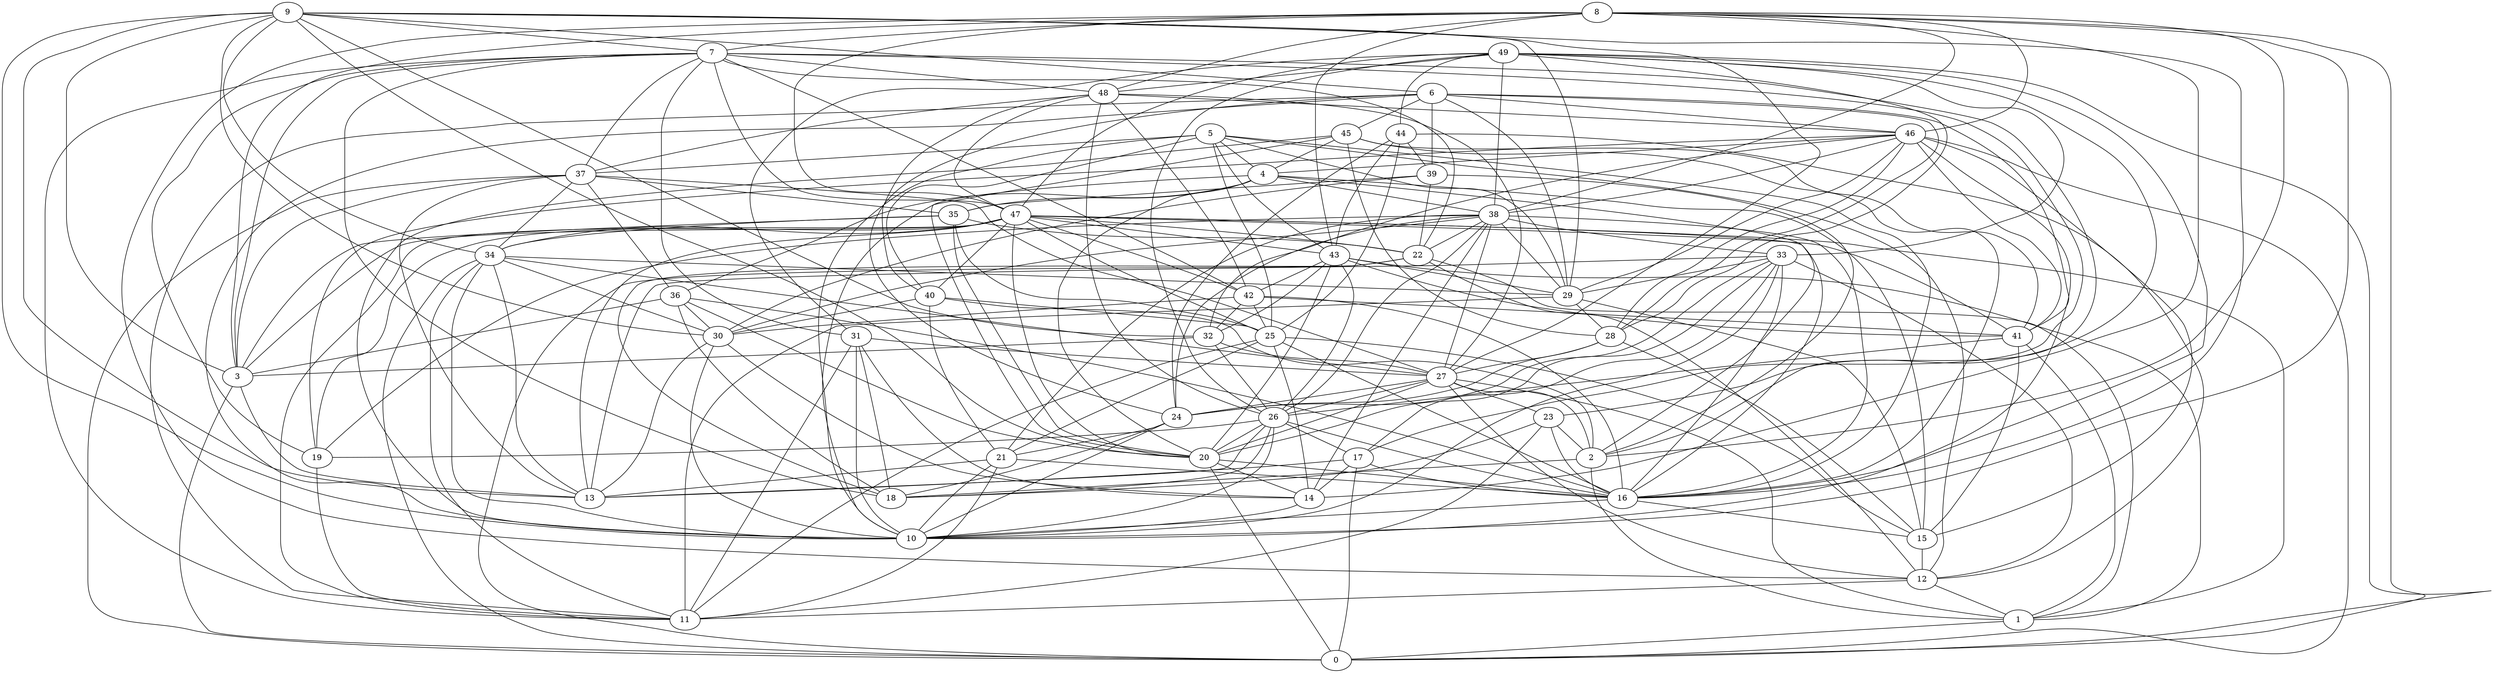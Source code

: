 digraph GG_graph {

subgraph G_graph {
edge [color = black]
"48" -> "26" [dir = none]
"48" -> "46" [dir = none]
"48" -> "42" [dir = none]
"15" -> "12" [dir = none]
"9" -> "16" [dir = none]
"9" -> "29" [dir = none]
"9" -> "30" [dir = none]
"31" -> "10" [dir = none]
"31" -> "27" [dir = none]
"27" -> "12" [dir = none]
"35" -> "25" [dir = none]
"24" -> "10" [dir = none]
"23" -> "2" [dir = none]
"23" -> "18" [dir = none]
"21" -> "11" [dir = none]
"21" -> "10" [dir = none]
"8" -> "3" [dir = none]
"8" -> "43" [dir = none]
"8" -> "10" [dir = none]
"38" -> "19" [dir = none]
"38" -> "27" [dir = none]
"38" -> "24" [dir = none]
"38" -> "29" [dir = none]
"38" -> "14" [dir = none]
"20" -> "16" [dir = none]
"20" -> "14" [dir = none]
"37" -> "13" [dir = none]
"37" -> "3" [dir = none]
"37" -> "34" [dir = none]
"26" -> "13" [dir = none]
"26" -> "16" [dir = none]
"26" -> "10" [dir = none]
"22" -> "1" [dir = none]
"36" -> "3" [dir = none]
"1" -> "0" [dir = none]
"39" -> "22" [dir = none]
"43" -> "32" [dir = none]
"43" -> "1" [dir = none]
"42" -> "30" [dir = none]
"42" -> "32" [dir = none]
"49" -> "26" [dir = none]
"49" -> "38" [dir = none]
"49" -> "47" [dir = none]
"49" -> "23" [dir = none]
"49" -> "48" [dir = none]
"49" -> "33" [dir = none]
"2" -> "18" [dir = none]
"46" -> "19" [dir = none]
"46" -> "4" [dir = none]
"46" -> "10" [dir = none]
"46" -> "29" [dir = none]
"46" -> "28" [dir = none]
"46" -> "32" [dir = none]
"46" -> "41" [dir = none]
"41" -> "1" [dir = none]
"28" -> "15" [dir = none]
"7" -> "47" [dir = none]
"7" -> "18" [dir = none]
"7" -> "17" [dir = none]
"44" -> "25" [dir = none]
"44" -> "43" [dir = none]
"44" -> "24" [dir = none]
"44" -> "39" [dir = none]
"33" -> "16" [dir = none]
"34" -> "27" [dir = none]
"34" -> "0" [dir = none]
"34" -> "29" [dir = none]
"6" -> "24" [dir = none]
"6" -> "29" [dir = none]
"6" -> "46" [dir = none]
"45" -> "28" [dir = none]
"45" -> "4" [dir = none]
"30" -> "14" [dir = none]
"47" -> "22" [dir = none]
"47" -> "16" [dir = none]
"47" -> "43" [dir = none]
"47" -> "19" [dir = none]
"47" -> "1" [dir = none]
"47" -> "3" [dir = none]
"47" -> "41" [dir = none]
"47" -> "13" [dir = none]
"47" -> "34" [dir = none]
"47" -> "40" [dir = none]
"47" -> "11" [dir = none]
"16" -> "15" [dir = none]
"29" -> "11" [dir = none]
"29" -> "28" [dir = none]
"17" -> "0" [dir = none]
"40" -> "30" [dir = none]
"40" -> "2" [dir = none]
"5" -> "40" [dir = none]
"5" -> "10" [dir = none]
"5" -> "16" [dir = none]
"5" -> "25" [dir = none]
"5" -> "4" [dir = none]
"4" -> "36" [dir = none]
"4" -> "35" [dir = none]
"4" -> "2" [dir = none]
"7" -> "22" [dir = none]
"26" -> "18" [dir = none]
"8" -> "0" [dir = none]
"9" -> "10" [dir = none]
"33" -> "17" [dir = none]
"9" -> "13" [dir = none]
"12" -> "1" [dir = none]
"22" -> "0" [dir = none]
"25" -> "21" [dir = none]
"9" -> "34" [dir = none]
"42" -> "25" [dir = none]
"30" -> "13" [dir = none]
"48" -> "40" [dir = none]
"23" -> "11" [dir = none]
"5" -> "29" [dir = none]
"38" -> "30" [dir = none]
"17" -> "14" [dir = none]
"9" -> "27" [dir = none]
"47" -> "25" [dir = none]
"35" -> "20" [dir = none]
"37" -> "0" [dir = none]
"5" -> "37" [dir = none]
"36" -> "30" [dir = none]
"40" -> "21" [dir = none]
"4" -> "38" [dir = none]
"36" -> "16" [dir = none]
"39" -> "2" [dir = none]
"14" -> "10" [dir = none]
"4" -> "15" [dir = none]
"7" -> "48" [dir = none]
"34" -> "10" [dir = none]
"33" -> "13" [dir = none]
"45" -> "41" [dir = none]
"25" -> "15" [dir = none]
"35" -> "22" [dir = none]
"36" -> "20" [dir = none]
"38" -> "16" [dir = none]
"7" -> "19" [dir = none]
"19" -> "11" [dir = none]
"28" -> "24" [dir = none]
"6" -> "28" [dir = none]
"9" -> "7" [dir = none]
"39" -> "35" [dir = none]
"5" -> "43" [dir = none]
"6" -> "39" [dir = none]
"34" -> "30" [dir = none]
"39" -> "30" [dir = none]
"33" -> "10" [dir = none]
"38" -> "21" [dir = none]
"7" -> "37" [dir = none]
"46" -> "0" [dir = none]
"41" -> "15" [dir = none]
"8" -> "7" [dir = none]
"38" -> "26" [dir = none]
"7" -> "3" [dir = none]
"29" -> "15" [dir = none]
"37" -> "27" [dir = none]
"26" -> "19" [dir = none]
"16" -> "10" [dir = none]
"2" -> "1" [dir = none]
"37" -> "36" [dir = none]
"32" -> "26" [dir = none]
"9" -> "6" [dir = none]
"4" -> "10" [dir = none]
"12" -> "11" [dir = none]
"49" -> "0" [dir = none]
"5" -> "12" [dir = none]
"22" -> "12" [dir = none]
"31" -> "18" [dir = none]
"47" -> "20" [dir = none]
"25" -> "16" [dir = none]
"47" -> "42" [dir = none]
"17" -> "16" [dir = none]
"33" -> "12" [dir = none]
"8" -> "14" [dir = none]
"27" -> "26" [dir = none]
"27" -> "2" [dir = none]
"31" -> "14" [dir = none]
"9" -> "3" [dir = none]
"7" -> "2" [dir = none]
"45" -> "10" [dir = none]
"27" -> "23" [dir = none]
"7" -> "31" [dir = none]
"25" -> "14" [dir = none]
"34" -> "11" [dir = none]
"21" -> "13" [dir = none]
"8" -> "12" [dir = none]
"3" -> "0" [dir = none]
"25" -> "11" [dir = none]
"35" -> "3" [dir = none]
"27" -> "1" [dir = none]
"49" -> "31" [dir = none]
"6" -> "11" [dir = none]
"46" -> "15" [dir = none]
"24" -> "21" [dir = none]
"38" -> "33" [dir = none]
"8" -> "2" [dir = none]
"48" -> "27" [dir = none]
"23" -> "16" [dir = none]
"4" -> "20" [dir = none]
"7" -> "11" [dir = none]
"33" -> "20" [dir = none]
"33" -> "24" [dir = none]
"45" -> "16" [dir = none]
"48" -> "47" [dir = none]
"38" -> "22" [dir = none]
"8" -> "47" [dir = none]
"46" -> "38" [dir = none]
"45" -> "20" [dir = none]
"6" -> "45" [dir = none]
"36" -> "18" [dir = none]
"31" -> "11" [dir = none]
"8" -> "46" [dir = none]
"48" -> "37" [dir = none]
"17" -> "13" [dir = none]
"8" -> "38" [dir = none]
"49" -> "44" [dir = none]
"49" -> "28" [dir = none]
"22" -> "18" [dir = none]
"43" -> "26" [dir = none]
"33" -> "29" [dir = none]
"27" -> "20" [dir = none]
"7" -> "42" [dir = none]
"27" -> "24" [dir = none]
"6" -> "41" [dir = none]
"6" -> "10" [dir = none]
"28" -> "27" [dir = none]
"9" -> "32" [dir = none]
"43" -> "42" [dir = none]
"24" -> "18" [dir = none]
"42" -> "16" [dir = none]
"34" -> "13" [dir = none]
"9" -> "20" [dir = none]
"44" -> "12" [dir = none]
"26" -> "17" [dir = none]
"32" -> "3" [dir = none]
"43" -> "29" [dir = none]
"37" -> "35" [dir = none]
"35" -> "34" [dir = none]
"26" -> "20" [dir = none]
"30" -> "10" [dir = none]
"3" -> "13" [dir = none]
"32" -> "27" [dir = none]
"41" -> "26" [dir = none]
"43" -> "20" [dir = none]
"49" -> "16" [dir = none]
"21" -> "16" [dir = none]
"8" -> "48" [dir = none]
"43" -> "41" [dir = none]
"40" -> "25" [dir = none]
"20" -> "0" [dir = none]
"42" -> "41" [dir = none]
}

}
